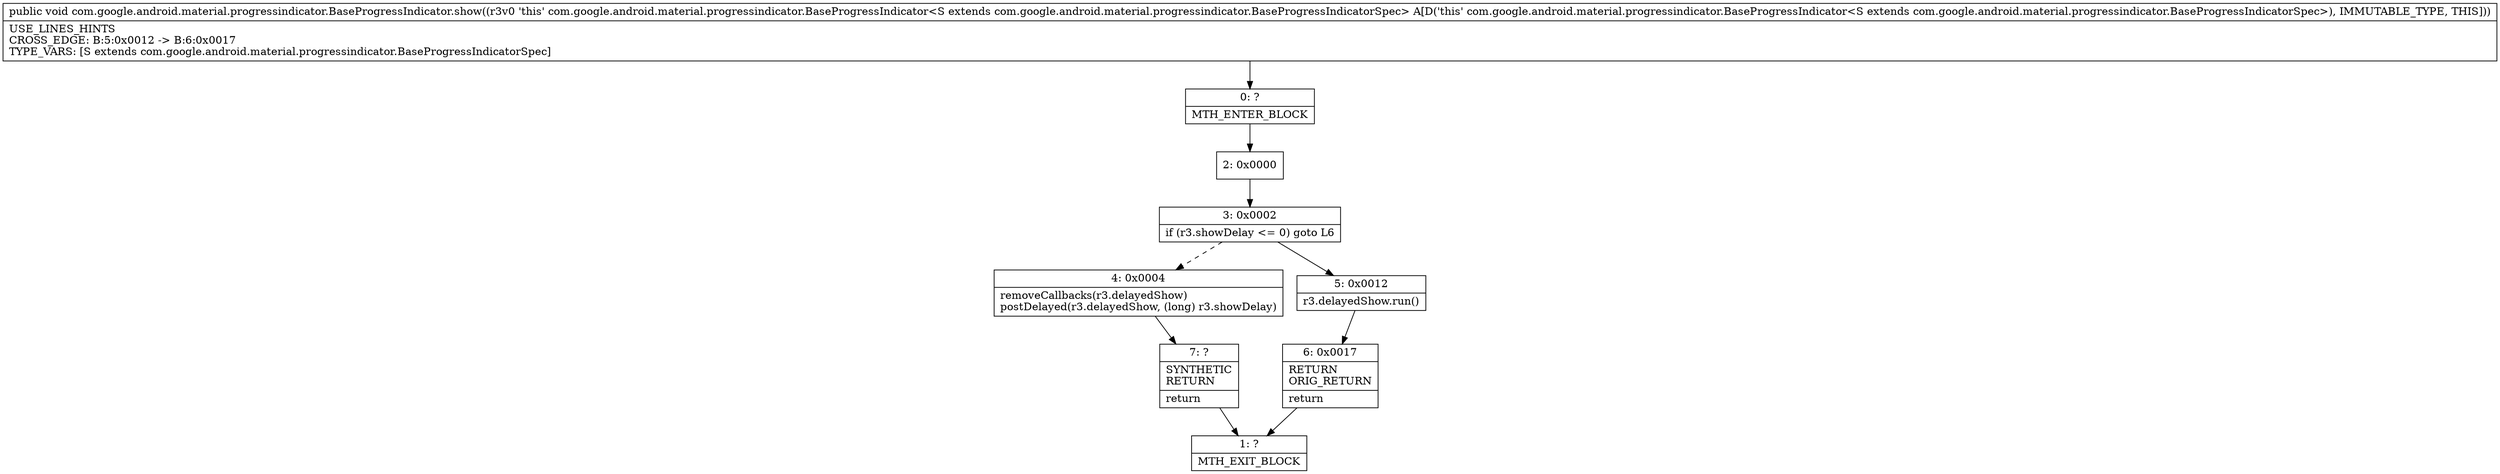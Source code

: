 digraph "CFG forcom.google.android.material.progressindicator.BaseProgressIndicator.show()V" {
Node_0 [shape=record,label="{0\:\ ?|MTH_ENTER_BLOCK\l}"];
Node_2 [shape=record,label="{2\:\ 0x0000}"];
Node_3 [shape=record,label="{3\:\ 0x0002|if (r3.showDelay \<= 0) goto L6\l}"];
Node_4 [shape=record,label="{4\:\ 0x0004|removeCallbacks(r3.delayedShow)\lpostDelayed(r3.delayedShow, (long) r3.showDelay)\l}"];
Node_7 [shape=record,label="{7\:\ ?|SYNTHETIC\lRETURN\l|return\l}"];
Node_1 [shape=record,label="{1\:\ ?|MTH_EXIT_BLOCK\l}"];
Node_5 [shape=record,label="{5\:\ 0x0012|r3.delayedShow.run()\l}"];
Node_6 [shape=record,label="{6\:\ 0x0017|RETURN\lORIG_RETURN\l|return\l}"];
MethodNode[shape=record,label="{public void com.google.android.material.progressindicator.BaseProgressIndicator.show((r3v0 'this' com.google.android.material.progressindicator.BaseProgressIndicator\<S extends com.google.android.material.progressindicator.BaseProgressIndicatorSpec\> A[D('this' com.google.android.material.progressindicator.BaseProgressIndicator\<S extends com.google.android.material.progressindicator.BaseProgressIndicatorSpec\>), IMMUTABLE_TYPE, THIS]))  | USE_LINES_HINTS\lCROSS_EDGE: B:5:0x0012 \-\> B:6:0x0017\lTYPE_VARS: [S extends com.google.android.material.progressindicator.BaseProgressIndicatorSpec]\l}"];
MethodNode -> Node_0;Node_0 -> Node_2;
Node_2 -> Node_3;
Node_3 -> Node_4[style=dashed];
Node_3 -> Node_5;
Node_4 -> Node_7;
Node_7 -> Node_1;
Node_5 -> Node_6;
Node_6 -> Node_1;
}

